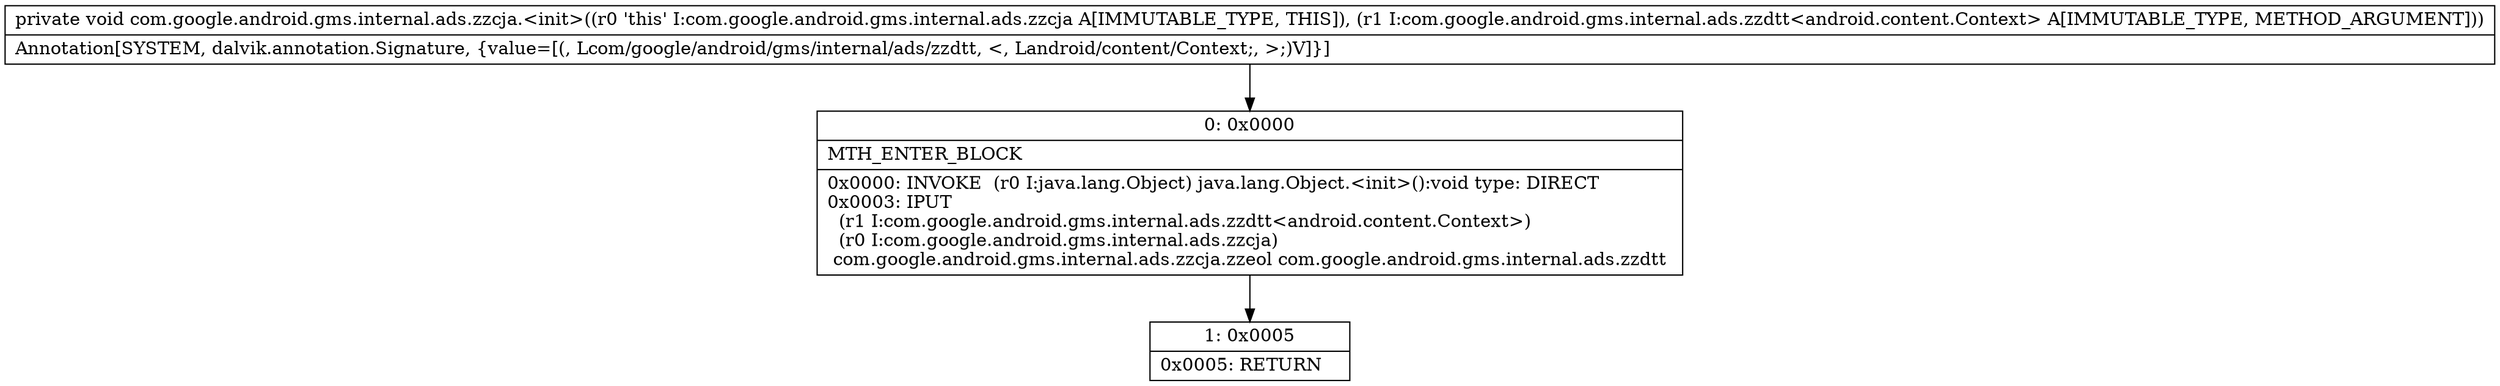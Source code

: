 digraph "CFG forcom.google.android.gms.internal.ads.zzcja.\<init\>(Lcom\/google\/android\/gms\/internal\/ads\/zzdtt;)V" {
Node_0 [shape=record,label="{0\:\ 0x0000|MTH_ENTER_BLOCK\l|0x0000: INVOKE  (r0 I:java.lang.Object) java.lang.Object.\<init\>():void type: DIRECT \l0x0003: IPUT  \l  (r1 I:com.google.android.gms.internal.ads.zzdtt\<android.content.Context\>)\l  (r0 I:com.google.android.gms.internal.ads.zzcja)\l com.google.android.gms.internal.ads.zzcja.zzeol com.google.android.gms.internal.ads.zzdtt \l}"];
Node_1 [shape=record,label="{1\:\ 0x0005|0x0005: RETURN   \l}"];
MethodNode[shape=record,label="{private void com.google.android.gms.internal.ads.zzcja.\<init\>((r0 'this' I:com.google.android.gms.internal.ads.zzcja A[IMMUTABLE_TYPE, THIS]), (r1 I:com.google.android.gms.internal.ads.zzdtt\<android.content.Context\> A[IMMUTABLE_TYPE, METHOD_ARGUMENT]))  | Annotation[SYSTEM, dalvik.annotation.Signature, \{value=[(, Lcom\/google\/android\/gms\/internal\/ads\/zzdtt, \<, Landroid\/content\/Context;, \>;)V]\}]\l}"];
MethodNode -> Node_0;
Node_0 -> Node_1;
}

